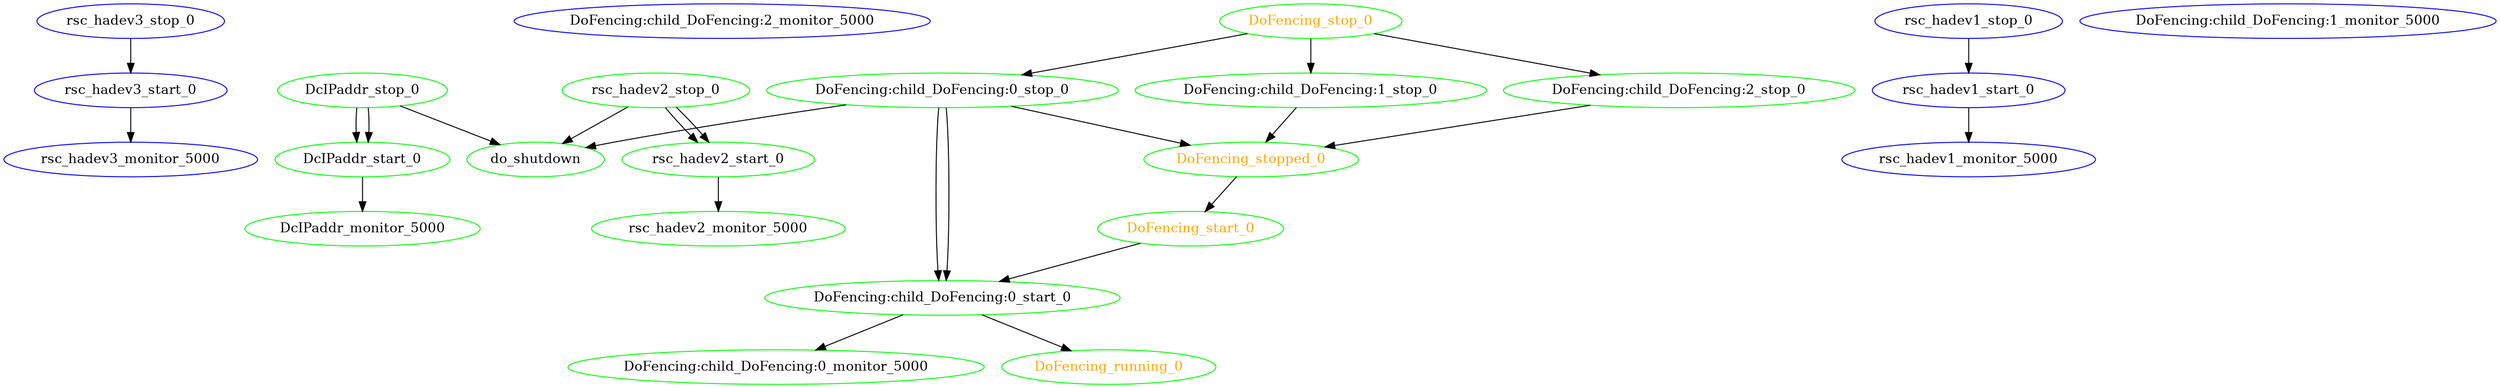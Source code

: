 digraph "g" {
	size = "30,30"
"rsc_hadev3_monitor_5000" [ color="blue" ]
"DoFencing:child_DoFencing:2_monitor_5000" [ color="blue" ]
"DcIPaddr_monitor_5000" [ color="green" ]
"DoFencing:child_DoFencing:0_monitor_5000" [ color="green" ]
"rsc_hadev2_monitor_5000" [ color="green" ]
"rsc_hadev1_monitor_5000" [ color="blue" ]
"DoFencing:child_DoFencing:1_monitor_5000" [ color="blue" ]
"DcIPaddr_stop_0" [ color="green" ]
"DcIPaddr_start_0" [ color="green" ]
"rsc_hadev3_stop_0" [ color="blue" ]
"rsc_hadev3_start_0" [ color="blue" ]
"rsc_hadev2_stop_0" [ color="green" ]
"rsc_hadev2_start_0" [ color="green" ]
"rsc_hadev1_stop_0" [ color="blue" ]
"rsc_hadev1_start_0" [ color="blue" ]
"DoFencing:child_DoFencing:0_stop_0" [ color="green" ]
"DoFencing:child_DoFencing:0_start_0" [ color="green" ]
"DoFencing:child_DoFencing:1_stop_0" [ color="green" ]
"DoFencing:child_DoFencing:2_stop_0" [ color="green" ]
"DoFencing_start_0" [ color="green" fontcolor="orange" ]
"DoFencing_running_0" [ color="green" fontcolor="orange" ]
"DoFencing_stop_0" [ color="green" fontcolor="orange" ]
"DoFencing_stopped_0" [ color="green" fontcolor="orange" ]
"do_shutdown" [ color="green" ]
"rsc_hadev3_start_0" -> "rsc_hadev3_monitor_5000"
"DcIPaddr_start_0" -> "DcIPaddr_monitor_5000"
"DoFencing:child_DoFencing:0_start_0" -> "DoFencing:child_DoFencing:0_monitor_5000"
"rsc_hadev2_start_0" -> "rsc_hadev2_monitor_5000"
"rsc_hadev1_start_0" -> "rsc_hadev1_monitor_5000"
"DcIPaddr_stop_0" -> "DcIPaddr_start_0"
"DcIPaddr_stop_0" -> "DcIPaddr_start_0"
"rsc_hadev3_stop_0" -> "rsc_hadev3_start_0"
"rsc_hadev2_stop_0" -> "rsc_hadev2_start_0"
"rsc_hadev2_stop_0" -> "rsc_hadev2_start_0"
"rsc_hadev1_stop_0" -> "rsc_hadev1_start_0"
"DoFencing_stop_0" -> "DoFencing:child_DoFencing:0_stop_0"
"DoFencing:child_DoFencing:0_stop_0" -> "DoFencing:child_DoFencing:0_start_0"
"DoFencing:child_DoFencing:0_stop_0" -> "DoFencing:child_DoFencing:0_start_0"
"DoFencing_start_0" -> "DoFencing:child_DoFencing:0_start_0"
"DoFencing_stop_0" -> "DoFencing:child_DoFencing:1_stop_0"
"DoFencing_stop_0" -> "DoFencing:child_DoFencing:2_stop_0"
"DoFencing_stopped_0" -> "DoFencing_start_0"
"DoFencing:child_DoFencing:0_start_0" -> "DoFencing_running_0"
"DoFencing:child_DoFencing:0_stop_0" -> "DoFencing_stopped_0"
"DoFencing:child_DoFencing:1_stop_0" -> "DoFencing_stopped_0"
"DoFencing:child_DoFencing:2_stop_0" -> "DoFencing_stopped_0"
"DcIPaddr_stop_0" -> "do_shutdown"
"rsc_hadev2_stop_0" -> "do_shutdown"
"DoFencing:child_DoFencing:0_stop_0" -> "do_shutdown"
}
